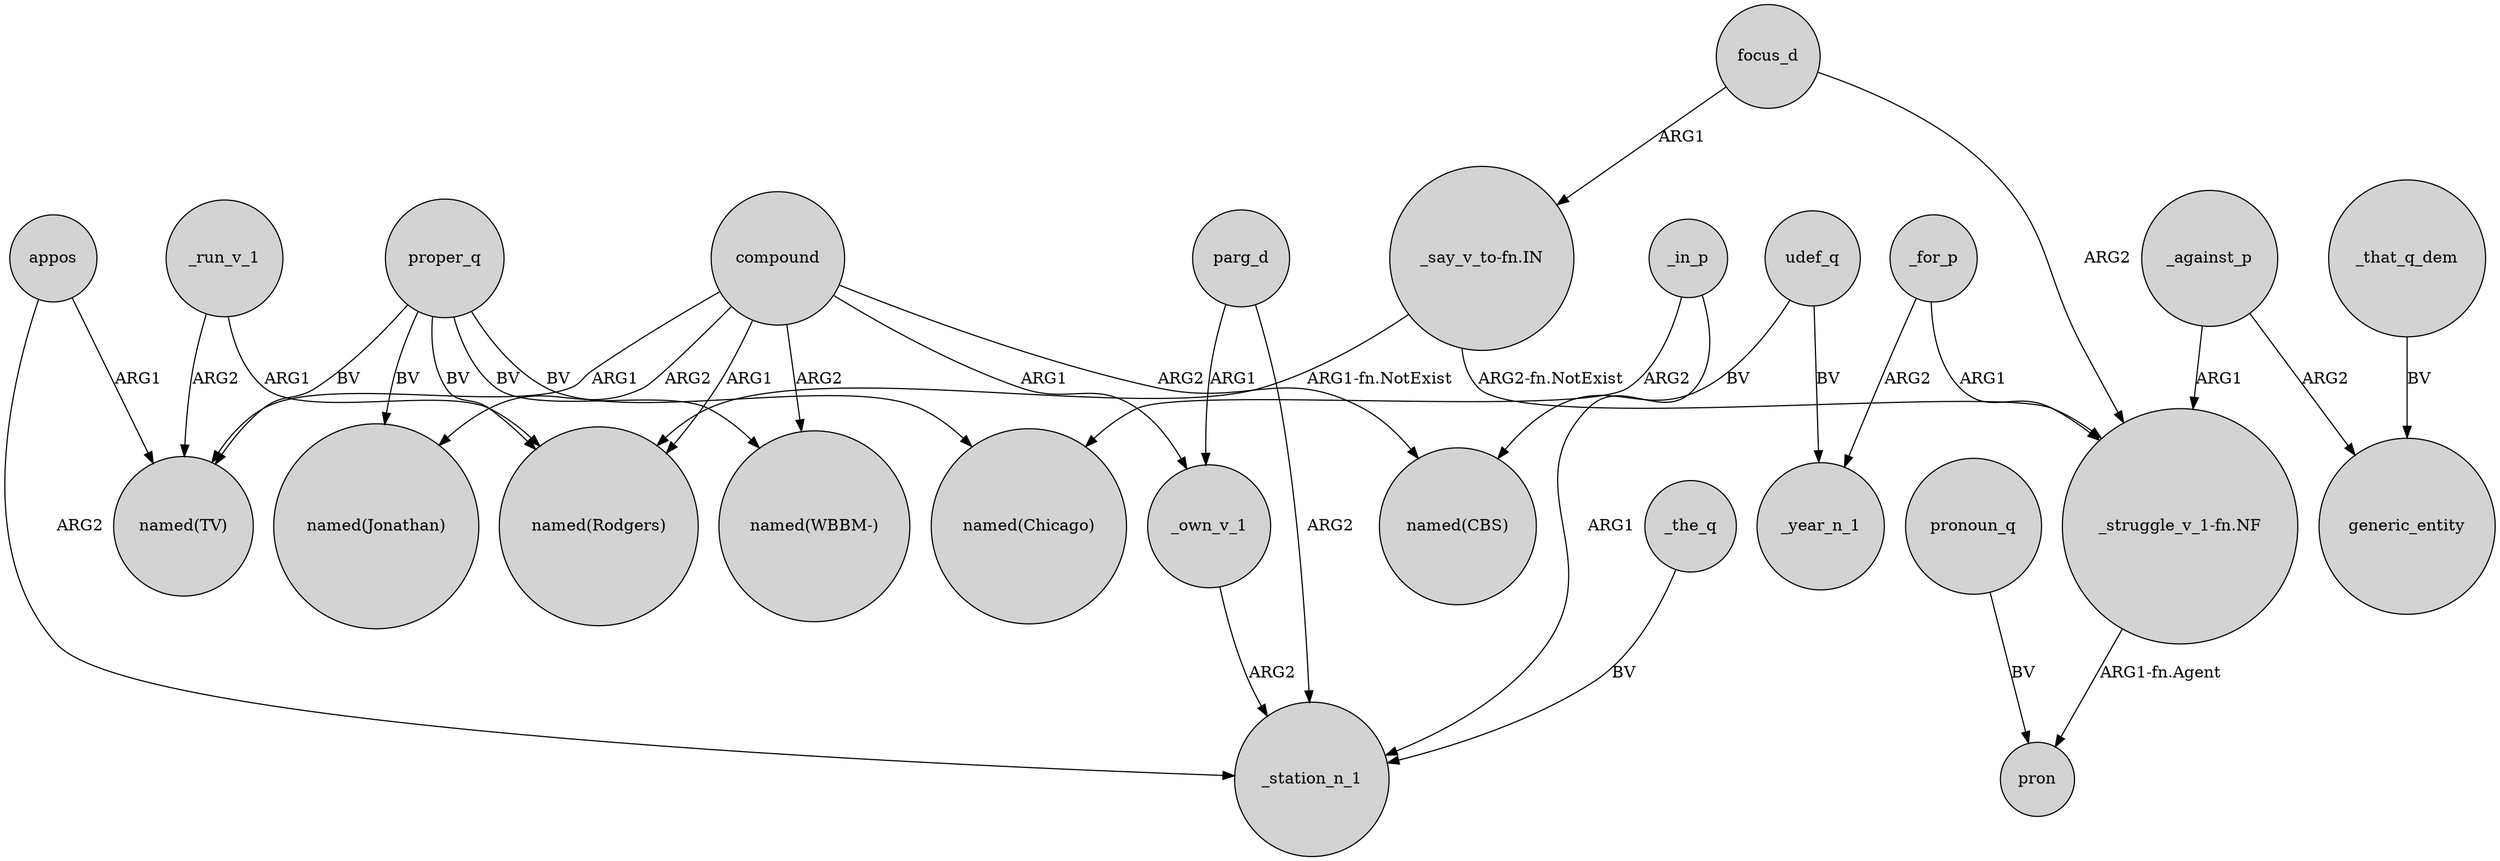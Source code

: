 digraph {
	node [shape=circle style=filled]
	compound -> "named(Rodgers)" [label=ARG1]
	appos -> _station_n_1 [label=ARG2]
	_for_p -> _year_n_1 [label=ARG2]
	appos -> "named(TV)" [label=ARG1]
	parg_d -> _own_v_1 [label=ARG1]
	_that_q_dem -> generic_entity [label=BV]
	proper_q -> "named(Rodgers)" [label=BV]
	parg_d -> _station_n_1 [label=ARG2]
	udef_q -> "named(CBS)" [label=BV]
	compound -> "named(Jonathan)" [label=ARG2]
	"_struggle_v_1-fn.NF" -> pron [label="ARG1-fn.Agent"]
	compound -> "named(WBBM-)" [label=ARG2]
	compound -> _own_v_1 [label=ARG1]
	proper_q -> "named(TV)" [label=BV]
	_against_p -> "_struggle_v_1-fn.NF" [label=ARG1]
	_against_p -> generic_entity [label=ARG2]
	_the_q -> _station_n_1 [label=BV]
	_run_v_1 -> "named(TV)" [label=ARG2]
	proper_q -> "named(WBBM-)" [label=BV]
	pronoun_q -> pron [label=BV]
	"_say_v_to-fn.IN" -> "named(Rodgers)" [label="ARG1-fn.NotExist"]
	_in_p -> "named(Chicago)" [label=ARG2]
	"_say_v_to-fn.IN" -> "_struggle_v_1-fn.NF" [label="ARG2-fn.NotExist"]
	compound -> "named(CBS)" [label=ARG2]
	_for_p -> "_struggle_v_1-fn.NF" [label=ARG1]
	_run_v_1 -> "named(Rodgers)" [label=ARG1]
	udef_q -> _year_n_1 [label=BV]
	_in_p -> _station_n_1 [label=ARG1]
	proper_q -> "named(Jonathan)" [label=BV]
	compound -> "named(TV)" [label=ARG1]
	proper_q -> "named(Chicago)" [label=BV]
	focus_d -> "_say_v_to-fn.IN" [label=ARG1]
	focus_d -> "_struggle_v_1-fn.NF" [label=ARG2]
	_own_v_1 -> _station_n_1 [label=ARG2]
}
